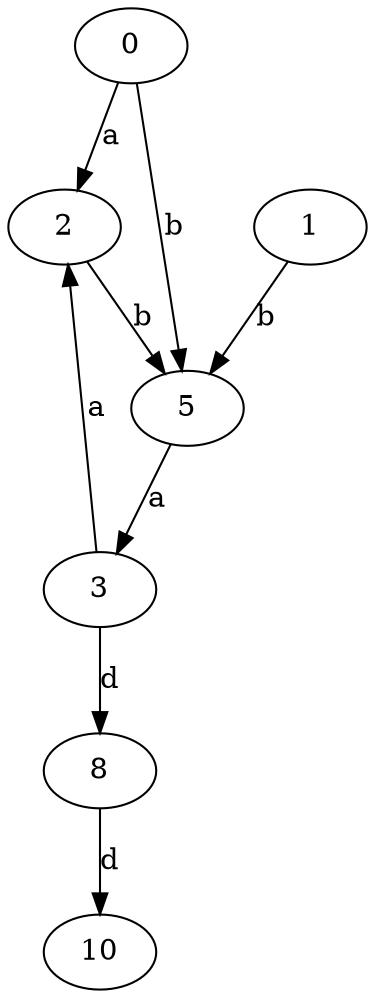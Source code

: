 strict digraph  {
2;
0;
3;
5;
8;
10;
1;
2 -> 5  [label=b];
0 -> 2  [label=a];
0 -> 5  [label=b];
3 -> 2  [label=a];
3 -> 8  [label=d];
5 -> 3  [label=a];
8 -> 10  [label=d];
1 -> 5  [label=b];
}
